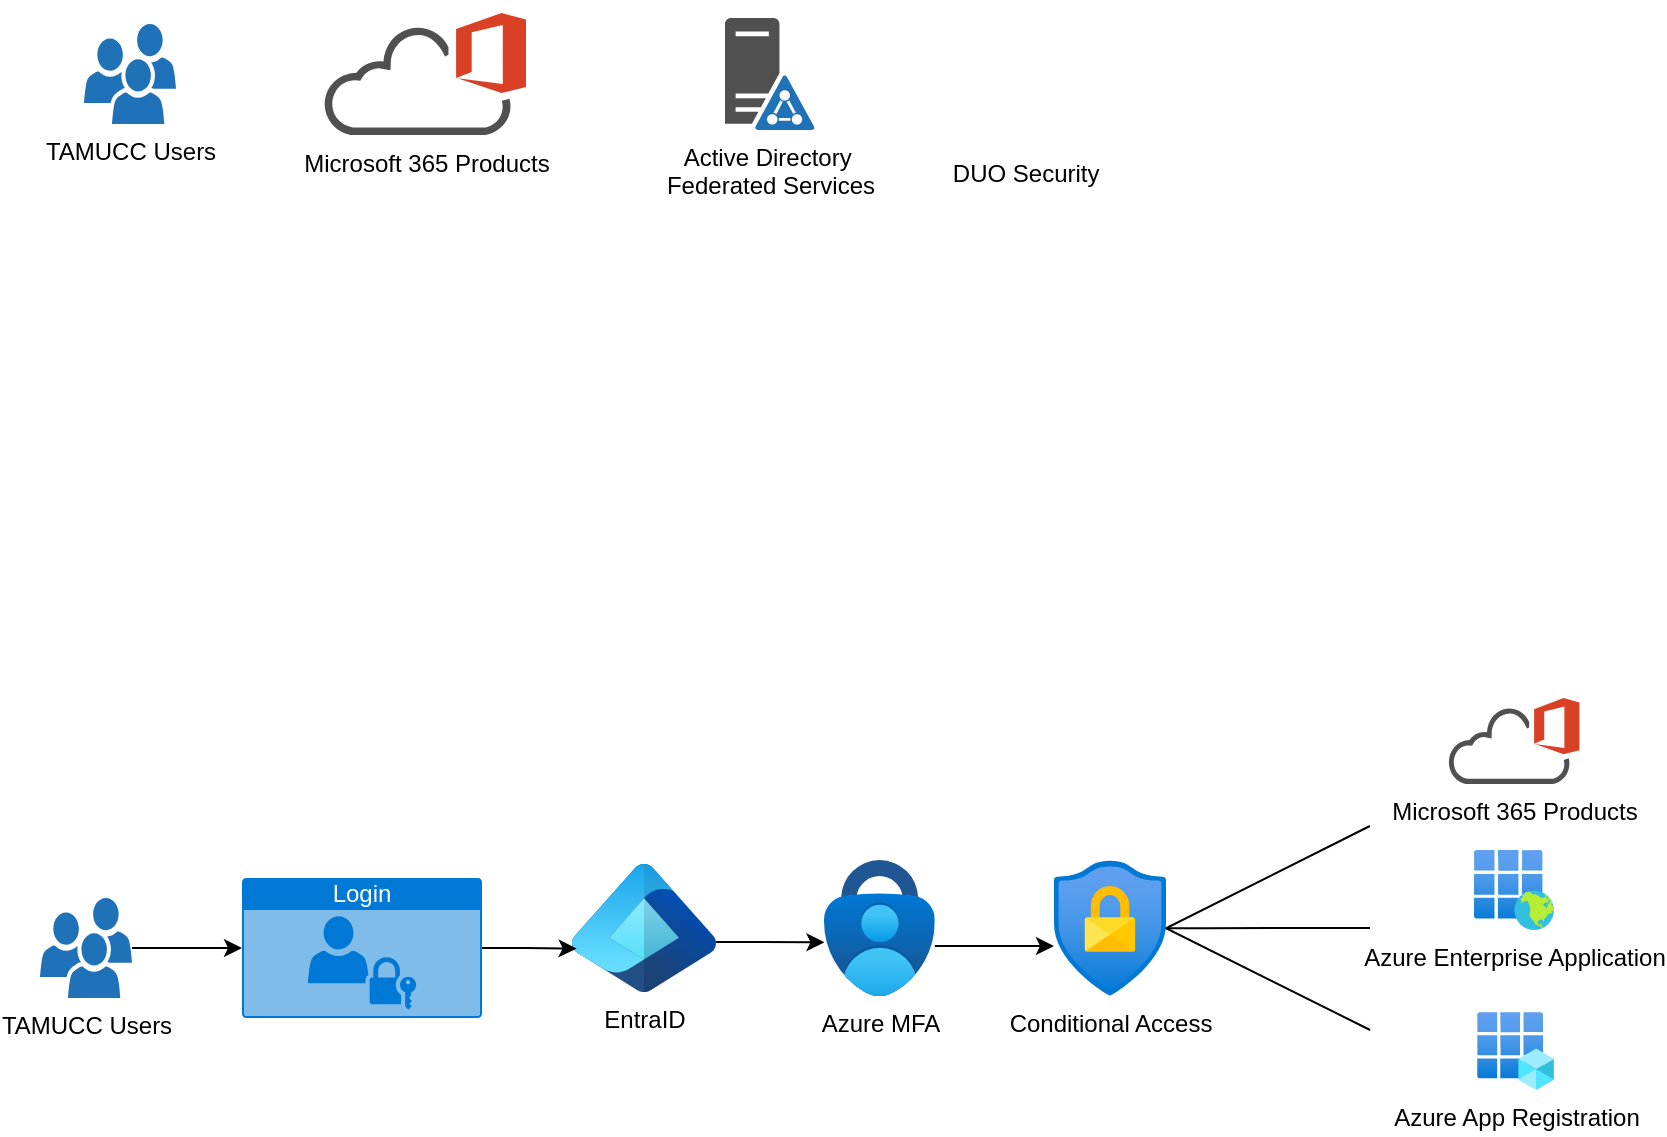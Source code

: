 <mxfile version="26.0.12">
  <diagram name="Page-1" id="sswRCJnIogE7Ao3riDSD">
    <mxGraphModel dx="881" dy="813" grid="0" gridSize="10" guides="1" tooltips="1" connect="1" arrows="1" fold="1" page="1" pageScale="1" pageWidth="850" pageHeight="1100" math="0" shadow="0">
      <root>
        <mxCell id="0" />
        <mxCell id="1" parent="0" />
        <mxCell id="hBnLPVlpthCKCK6IliJf-1" value="TAMUCC Users" style="sketch=0;pointerEvents=1;shadow=0;dashed=0;html=1;strokeColor=none;labelPosition=center;verticalLabelPosition=bottom;verticalAlign=top;outlineConnect=0;align=center;shape=mxgraph.office.users.users;fillColor=#2072B8;" vertex="1" parent="1">
          <mxGeometry x="50" y="210" width="46" height="50" as="geometry" />
        </mxCell>
        <mxCell id="hBnLPVlpthCKCK6IliJf-17" style="edgeStyle=orthogonalEdgeStyle;rounded=0;orthogonalLoop=1;jettySize=auto;html=1;" edge="1" parent="1" source="hBnLPVlpthCKCK6IliJf-2" target="hBnLPVlpthCKCK6IliJf-16">
          <mxGeometry relative="1" as="geometry" />
        </mxCell>
        <mxCell id="hBnLPVlpthCKCK6IliJf-2" value="TAMUCC Users" style="sketch=0;pointerEvents=1;shadow=0;dashed=0;html=1;strokeColor=none;labelPosition=center;verticalLabelPosition=bottom;verticalAlign=top;outlineConnect=0;align=center;shape=mxgraph.office.users.users;fillColor=#2072B8;" vertex="1" parent="1">
          <mxGeometry x="28" y="647.0" width="46" height="50" as="geometry" />
        </mxCell>
        <mxCell id="hBnLPVlpthCKCK6IliJf-3" value="Microsoft 365 Products" style="sketch=0;pointerEvents=1;shadow=0;dashed=0;html=1;strokeColor=none;fillColor=#505050;labelPosition=center;verticalLabelPosition=bottom;outlineConnect=0;verticalAlign=top;align=center;shape=mxgraph.office.clouds.office_365;" vertex="1" parent="1">
          <mxGeometry x="170" y="204.5" width="101" height="61" as="geometry" />
        </mxCell>
        <mxCell id="hBnLPVlpthCKCK6IliJf-4" value="Microsoft 365 Products" style="sketch=0;pointerEvents=1;shadow=0;dashed=0;html=1;strokeColor=none;fillColor=#505050;labelPosition=center;verticalLabelPosition=bottom;outlineConnect=0;verticalAlign=top;align=center;shape=mxgraph.office.clouds.office_365;" vertex="1" parent="1">
          <mxGeometry x="732.22" y="547" width="65.5" height="43" as="geometry" />
        </mxCell>
        <mxCell id="hBnLPVlpthCKCK6IliJf-5" value="Active Directory&amp;nbsp;&lt;div&gt;Federated Services&lt;/div&gt;" style="sketch=0;pointerEvents=1;shadow=0;dashed=0;html=1;strokeColor=none;fillColor=#505050;labelPosition=center;verticalLabelPosition=bottom;verticalAlign=top;outlineConnect=0;align=center;shape=mxgraph.office.servers.active_directory_federation_services_server_blue;" vertex="1" parent="1">
          <mxGeometry x="370.5" y="207" width="45" height="56" as="geometry" />
        </mxCell>
        <mxCell id="hBnLPVlpthCKCK6IliJf-6" value="Azure Enterprise Application" style="image;aspect=fixed;html=1;points=[];align=center;fontSize=12;image=img/lib/azure2/identity/Enterprise_Applications.svg;" vertex="1" parent="1">
          <mxGeometry x="745" y="623" width="39.95" height="39.95" as="geometry" />
        </mxCell>
        <mxCell id="hBnLPVlpthCKCK6IliJf-7" value="Azure App Registration" style="image;aspect=fixed;html=1;points=[];align=center;fontSize=12;image=img/lib/azure2/identity/App_Registrations.svg;" vertex="1" parent="1">
          <mxGeometry x="746.57" y="704" width="38.38" height="39" as="geometry" />
        </mxCell>
        <mxCell id="hBnLPVlpthCKCK6IliJf-27" value="" style="edgeStyle=orthogonalEdgeStyle;rounded=0;orthogonalLoop=1;jettySize=auto;html=1;endArrow=ERmany;endFill=0;endSize=100;" edge="1" parent="1" source="hBnLPVlpthCKCK6IliJf-8">
          <mxGeometry relative="1" as="geometry">
            <mxPoint x="693" y="662" as="targetPoint" />
          </mxGeometry>
        </mxCell>
        <mxCell id="hBnLPVlpthCKCK6IliJf-8" value="Conditional Access&lt;div&gt;&lt;br&gt;&lt;/div&gt;" style="image;aspect=fixed;html=1;points=[];align=center;fontSize=12;image=img/lib/azure2/security/Conditional_Access.svg;" vertex="1" parent="1">
          <mxGeometry x="535" y="628.05" width="56.0" height="68" as="geometry" />
        </mxCell>
        <mxCell id="hBnLPVlpthCKCK6IliJf-23" value="" style="edgeStyle=orthogonalEdgeStyle;rounded=0;orthogonalLoop=1;jettySize=auto;html=1;" edge="1" parent="1" source="hBnLPVlpthCKCK6IliJf-10" target="hBnLPVlpthCKCK6IliJf-8">
          <mxGeometry relative="1" as="geometry">
            <Array as="points">
              <mxPoint x="502" y="671" />
              <mxPoint x="502" y="671" />
            </Array>
          </mxGeometry>
        </mxCell>
        <mxCell id="hBnLPVlpthCKCK6IliJf-10" value="Azure MFA" style="image;aspect=fixed;html=1;points=[];align=center;fontSize=12;image=img/lib/azure2/security/Multifactor_Authentication.svg;" vertex="1" parent="1">
          <mxGeometry x="420" y="628.05" width="55.4" height="68" as="geometry" />
        </mxCell>
        <mxCell id="hBnLPVlpthCKCK6IliJf-14" value="DUO Security" style="shape=image;verticalLabelPosition=bottom;labelBackgroundColor=default;verticalAlign=top;aspect=fixed;imageAspect=0;image=https://tesrex.com/wp-content/uploads/2019/05/Duo-Security-Logo-1024x1024.png;" vertex="1" parent="1">
          <mxGeometry x="485" y="198.9" width="72.2" height="72.2" as="geometry" />
        </mxCell>
        <mxCell id="hBnLPVlpthCKCK6IliJf-15" value="EntraID" style="image;aspect=fixed;html=1;points=[];align=center;fontSize=12;image=img/lib/azure2/other/Entra_Identity.svg;" vertex="1" parent="1">
          <mxGeometry x="294" y="630.05" width="72" height="64" as="geometry" />
        </mxCell>
        <mxCell id="hBnLPVlpthCKCK6IliJf-16" value="Login" style="html=1;whiteSpace=wrap;strokeColor=none;fillColor=#0079D6;labelPosition=center;verticalLabelPosition=middle;verticalAlign=top;align=center;fontSize=12;outlineConnect=0;spacingTop=-6;fontColor=#FFFFFF;sketch=0;shape=mxgraph.sitemap.login;" vertex="1" parent="1">
          <mxGeometry x="129" y="637" width="120" height="70" as="geometry" />
        </mxCell>
        <mxCell id="hBnLPVlpthCKCK6IliJf-18" style="edgeStyle=orthogonalEdgeStyle;rounded=0;orthogonalLoop=1;jettySize=auto;html=1;exitX=1;exitY=0.5;exitDx=0;exitDy=0;exitPerimeter=0;entryX=0.032;entryY=0.66;entryDx=0;entryDy=0;entryPerimeter=0;" edge="1" parent="1" source="hBnLPVlpthCKCK6IliJf-16" target="hBnLPVlpthCKCK6IliJf-15">
          <mxGeometry relative="1" as="geometry" />
        </mxCell>
        <mxCell id="hBnLPVlpthCKCK6IliJf-21" style="edgeStyle=orthogonalEdgeStyle;rounded=0;orthogonalLoop=1;jettySize=auto;html=1;entryX=0.004;entryY=0.604;entryDx=0;entryDy=0;entryPerimeter=0;" edge="1" parent="1" source="hBnLPVlpthCKCK6IliJf-15" target="hBnLPVlpthCKCK6IliJf-10">
          <mxGeometry relative="1" as="geometry">
            <Array as="points">
              <mxPoint x="378" y="669" />
              <mxPoint x="378" y="669" />
            </Array>
          </mxGeometry>
        </mxCell>
      </root>
    </mxGraphModel>
  </diagram>
</mxfile>
